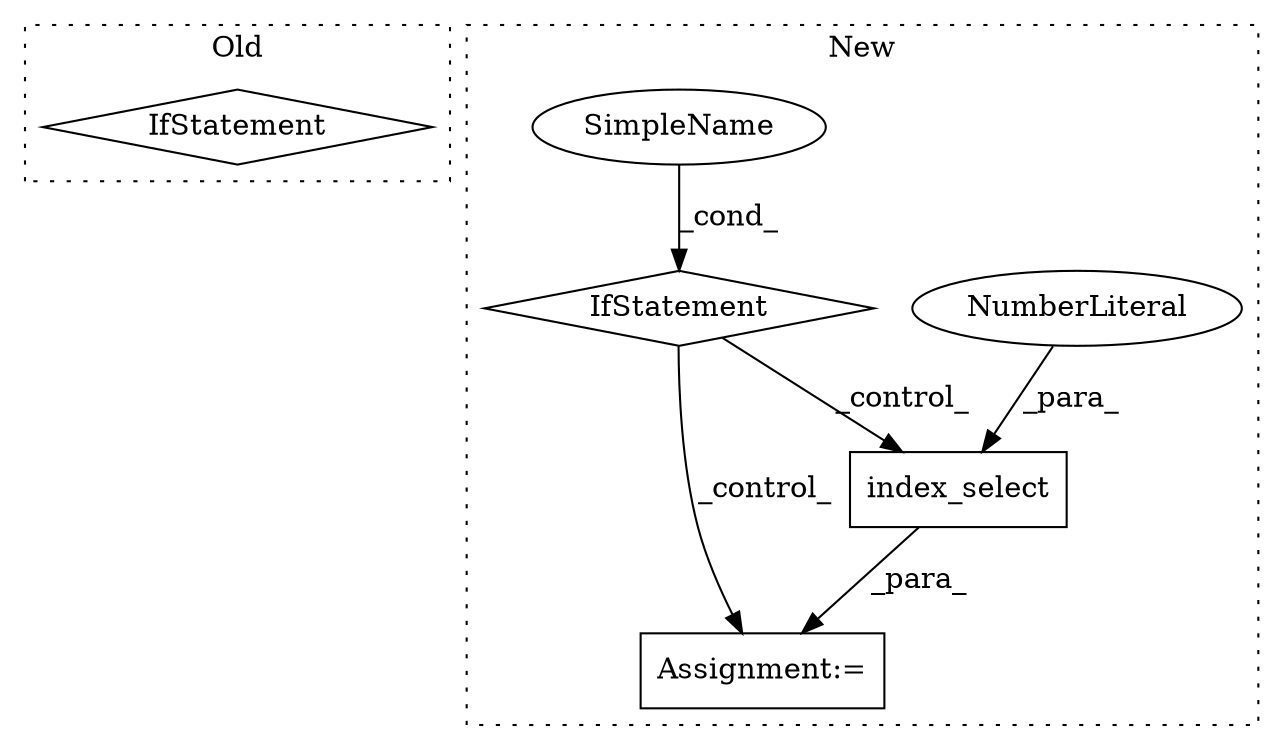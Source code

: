 digraph G {
subgraph cluster0 {
1 [label="IfStatement" a="25" s="737,785" l="4,2" shape="diamond"];
label = "Old";
style="dotted";
}
subgraph cluster1 {
2 [label="index_select" a="32" s="884,914" l="13,1" shape="box"];
3 [label="NumberLiteral" a="34" s="897" l="1" shape="ellipse"];
4 [label="Assignment:=" a="7" s="870" l="1" shape="box"];
5 [label="SimpleName" a="42" s="" l="" shape="ellipse"];
6 [label="IfStatement" a="25" s="785,814" l="4,2" shape="diamond"];
label = "New";
style="dotted";
}
2 -> 4 [label="_para_"];
3 -> 2 [label="_para_"];
5 -> 6 [label="_cond_"];
6 -> 4 [label="_control_"];
6 -> 2 [label="_control_"];
}